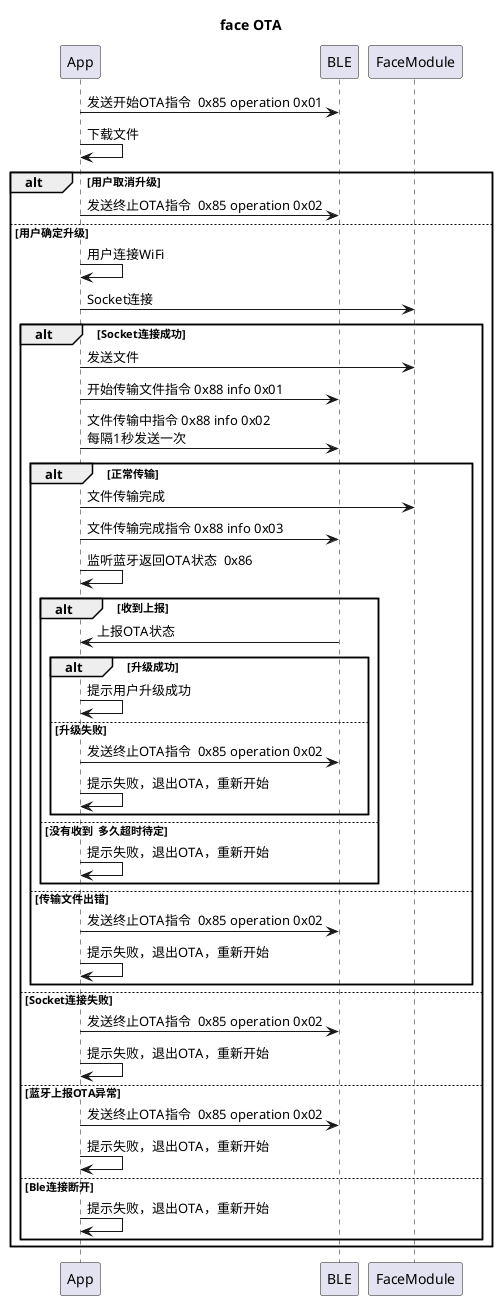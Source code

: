 @startuml
title face OTA
    App->BLE: 发送开始OTA指令  0x85 operation 0x01
    App->App: 下载文件
    alt  用户取消升级
         App->BLE: 发送终止OTA指令  0x85 operation 0x02
    else 用户确定升级
            App->App:用户连接WiFi
         App->FaceModule: Socket连接
         alt  Socket连接成功
             App->FaceModule: 发送文件
             App->BLE: 开始传输文件指令 0x88 info 0x01
             App->BLE: 文件传输中指令 0x88 info 0x02 \n每隔1秒发送一次
             alt 正常传输
                 App->FaceModule: 文件传输完成
                 App->BLE: 文件传输完成指令 0x88 info 0x03
                 App->App: 监听蓝牙返回OTA状态  0x86
                 alt 收到上报
                    BLE->App: 上报OTA状态
                       alt 升级成功
                          App->App: 提示用户升级成功
                       else  升级失败
                          App->BLE: 发送终止OTA指令  0x85 operation 0x02
                          App->App: 提示失败，退出OTA，重新开始
                       end
                 else 没有收到  多久超时待定
                     App->App: 提示失败，退出OTA，重新开始
                 end
             else  传输文件出错
                App->BLE: 发送终止OTA指令  0x85 operation 0x02
                App->App: 提示失败，退出OTA，重新开始
             end
         else  Socket连接失败
             App->BLE: 发送终止OTA指令  0x85 operation 0x02
             App->App: 提示失败，退出OTA，重新开始
         else  蓝牙上报OTA异常
             App->BLE: 发送终止OTA指令  0x85 operation 0x02
             App->App: 提示失败，退出OTA，重新开始
         else  Ble连接断开
             App->App: 提示失败，退出OTA，重新开始
         end
    end
@enduml